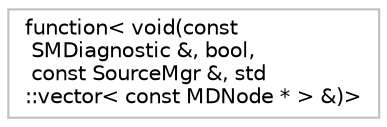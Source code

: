 digraph "Graphical Class Hierarchy"
{
 // LATEX_PDF_SIZE
  bgcolor="transparent";
  edge [fontname="Helvetica",fontsize="10",labelfontname="Helvetica",labelfontsize="10"];
  node [fontname="Helvetica",fontsize="10",shape=record];
  rankdir="LR";
  Node0 [label="function\< void(const\l SMDiagnostic &, bool,\l const SourceMgr &, std\l::vector\< const MDNode * \> &)\>",height=0.2,width=0.4,color="grey75",tooltip=" "];
}
